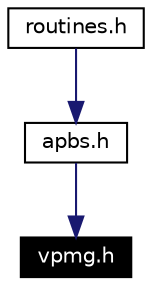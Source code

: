 digraph inheritance
{
  Node296 [shape="box",label="vpmg.h",fontsize=10,height=0.2,width=0.4,fontname="Helvetica",color="black",style="filled" fontcolor="white"];
  Node297 -> Node296 [color="midnightblue",fontsize=10,style="solid",fontname="Helvetica"];
  Node297 [shape="box",label="apbs.h",fontsize=10,height=0.2,width=0.4,fontname="Helvetica",color="black",URL="$apbs_8h.html"];
  Node298 -> Node297 [color="midnightblue",fontsize=10,style="solid",fontname="Helvetica"];
  Node298 [shape="box",label="routines.h",fontsize=10,height=0.2,width=0.4,fontname="Helvetica",color="black",URL="$routines_8h.html"];
}
